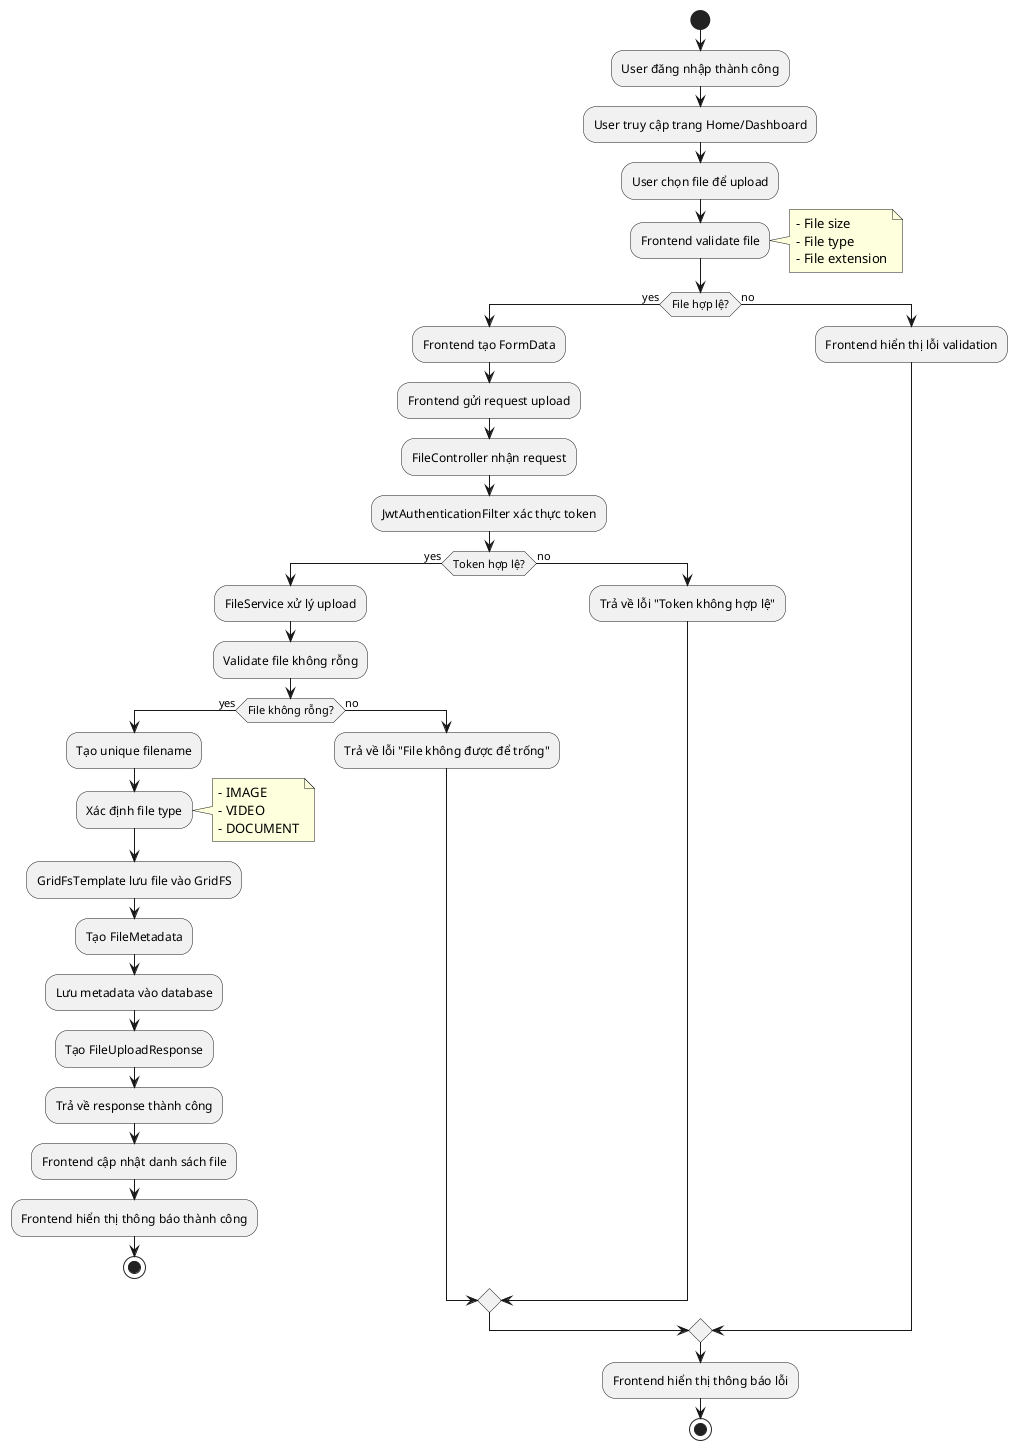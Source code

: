 @startuml Activity_FileUpload

start

:User đăng nhập thành công;

:User truy cập trang Home/Dashboard;

:User chọn file để upload;

:Frontend validate file;
note right
- File size
- File type
- File extension
end note

if (File hợp lệ?) then (yes)
    :Frontend tạo FormData;
    :Frontend gửi request upload;
    :FileController nhận request;
    
    :JwtAuthenticationFilter xác thực token;
    if (Token hợp lệ?) then (yes)
        :FileService xử lý upload;
        
        :Validate file không rỗng;
        if (File không rỗng?) then (yes)
            :Tạo unique filename;
            :Xác định file type;
            note right
            - IMAGE
            - VIDEO  
            - DOCUMENT
            end note
            
            :GridFsTemplate lưu file vào GridFS;
            :Tạo FileMetadata;
            :Lưu metadata vào database;
            
            :Tạo FileUploadResponse;
            :Trả về response thành công;
            
            :Frontend cập nhật danh sách file;
            :Frontend hiển thị thông báo thành công;
            stop
        else (no)
            :Trả về lỗi "File không được để trống";
        endif
    else (no)
        :Trả về lỗi "Token không hợp lệ";
    endif
else (no)
    :Frontend hiển thị lỗi validation;
endif

:Frontend hiển thị thông báo lỗi;

stop

@enduml 